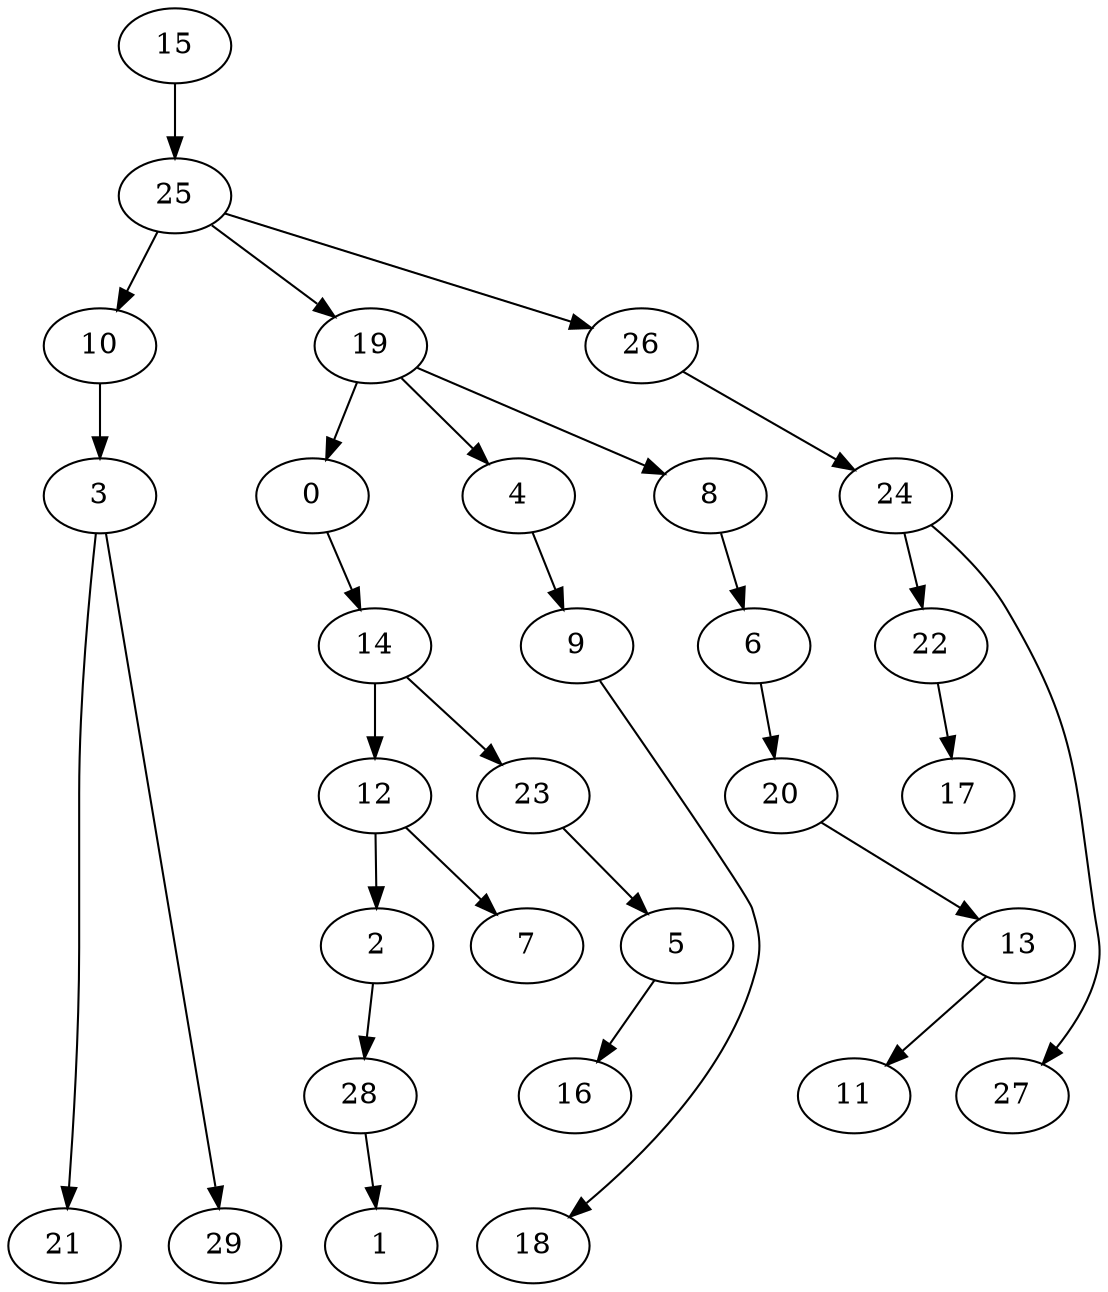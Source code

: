 digraph G {
    0;
    14;
    12;
    23;
    2;
    28;
    1;
    3;
    21;
    29;
    4;
    9;
    18;
    5;
    16;
    6;
    20;
    13;
    8;
    10;
    7;
    11;
    15;
    25;
    19;
    26;
    22;
    17;
    24;
    27;
    0 -> 14 [weight=0];
    14 -> 12 [weight=0];
    14 -> 23 [weight=0];
    12 -> 2 [weight=0];
    12 -> 7 [weight=0];
    23 -> 5 [weight=0];
    2 -> 28 [weight=0];
    28 -> 1 [weight=0];
    3 -> 21 [weight=0];
    3 -> 29 [weight=0];
    4 -> 9 [weight=0];
    9 -> 18 [weight=0];
    5 -> 16 [weight=0];
    6 -> 20 [weight=0];
    20 -> 13 [weight=0];
    13 -> 11 [weight=0];
    8 -> 6 [weight=0];
    10 -> 3 [weight=0];
    15 -> 25 [weight=0];
    25 -> 10 [weight=0];
    25 -> 19 [weight=0];
    25 -> 26 [weight=0];
    19 -> 0 [weight=0];
    19 -> 4 [weight=0];
    19 -> 8 [weight=0];
    26 -> 24 [weight=0];
    22 -> 17 [weight=0];
    24 -> 22 [weight=0];
    24 -> 27 [weight=0];
}
